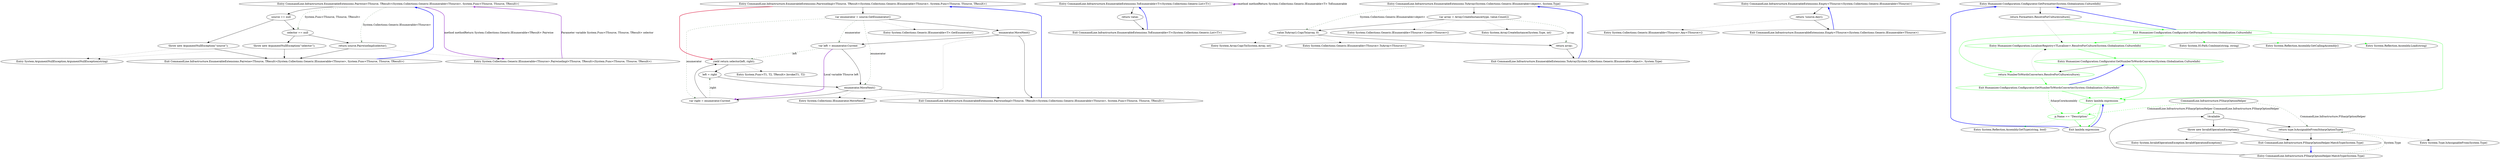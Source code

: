 digraph  {
n0 [label="Entry CommandLine.Infrastructure.EnumerableExtensions.Pairwise<TSource, TResult>(System.Collections.Generic.IEnumerable<TSource>, System.Func<TSource, TSource, TResult>)", span="10-10", cluster="CommandLine.Infrastructure.EnumerableExtensions.Pairwise<TSource, TResult>(System.Collections.Generic.IEnumerable<TSource>, System.Func<TSource, TSource, TResult>)"];
n1 [label="source == null", span="12-12", cluster="CommandLine.Infrastructure.EnumerableExtensions.Pairwise<TSource, TResult>(System.Collections.Generic.IEnumerable<TSource>, System.Func<TSource, TSource, TResult>)"];
n3 [label="selector == null", span="13-13", cluster="CommandLine.Infrastructure.EnumerableExtensions.Pairwise<TSource, TResult>(System.Collections.Generic.IEnumerable<TSource>, System.Func<TSource, TSource, TResult>)"];
n5 [label="return source.PairwiseImpl(selector);", span="15-15", cluster="CommandLine.Infrastructure.EnumerableExtensions.Pairwise<TSource, TResult>(System.Collections.Generic.IEnumerable<TSource>, System.Func<TSource, TSource, TResult>)"];
n2 [label="throw new ArgumentNullException(''source'');", span="12-12", cluster="CommandLine.Infrastructure.EnumerableExtensions.Pairwise<TSource, TResult>(System.Collections.Generic.IEnumerable<TSource>, System.Func<TSource, TSource, TResult>)"];
n4 [label="throw new ArgumentNullException(''selector'');", span="13-13", cluster="CommandLine.Infrastructure.EnumerableExtensions.Pairwise<TSource, TResult>(System.Collections.Generic.IEnumerable<TSource>, System.Func<TSource, TSource, TResult>)"];
n6 [label="Exit CommandLine.Infrastructure.EnumerableExtensions.Pairwise<TSource, TResult>(System.Collections.Generic.IEnumerable<TSource>, System.Func<TSource, TSource, TResult>)", span="10-10", cluster="CommandLine.Infrastructure.EnumerableExtensions.Pairwise<TSource, TResult>(System.Collections.Generic.IEnumerable<TSource>, System.Func<TSource, TSource, TResult>)"];
n7 [label="Entry System.ArgumentNullException.ArgumentNullException(string)", span="0-0", cluster="System.ArgumentNullException.ArgumentNullException(string)"];
n8 [label="Entry System.Collections.Generic.IEnumerable<TSource>.PairwiseImpl<TSource, TResult>(System.Func<TSource, TSource, TResult>)", span="18-18", cluster="System.Collections.Generic.IEnumerable<TSource>.PairwiseImpl<TSource, TResult>(System.Func<TSource, TSource, TResult>)"];
n9 [label="Entry CommandLine.Infrastructure.EnumerableExtensions.PairwiseImpl<TSource, TResult>(System.Collections.Generic.IEnumerable<TSource>, System.Func<TSource, TSource, TResult>)", span="18-18", cluster="CommandLine.Infrastructure.EnumerableExtensions.PairwiseImpl<TSource, TResult>(System.Collections.Generic.IEnumerable<TSource>, System.Func<TSource, TSource, TResult>)"];
n10 [label="var enumerator = source.GetEnumerator()", span="20-20", cluster="CommandLine.Infrastructure.EnumerableExtensions.PairwiseImpl<TSource, TResult>(System.Collections.Generic.IEnumerable<TSource>, System.Func<TSource, TSource, TResult>)"];
n15 [label="yield return selector(left, right);", span="29-29", cluster="CommandLine.Infrastructure.EnumerableExtensions.PairwiseImpl<TSource, TResult>(System.Collections.Generic.IEnumerable<TSource>, System.Func<TSource, TSource, TResult>)"];
n11 [label="enumerator.MoveNext()", span="22-22", cluster="CommandLine.Infrastructure.EnumerableExtensions.PairwiseImpl<TSource, TResult>(System.Collections.Generic.IEnumerable<TSource>, System.Func<TSource, TSource, TResult>)"];
n18 [label="Entry System.Collections.Generic.IEnumerable<T>.GetEnumerator()", span="0-0", cluster="System.Collections.Generic.IEnumerable<T>.GetEnumerator()"];
n12 [label="var left = enumerator.Current", span="24-24", cluster="CommandLine.Infrastructure.EnumerableExtensions.PairwiseImpl<TSource, TResult>(System.Collections.Generic.IEnumerable<TSource>, System.Func<TSource, TSource, TResult>)"];
n13 [label="enumerator.MoveNext()", span="26-26", cluster="CommandLine.Infrastructure.EnumerableExtensions.PairwiseImpl<TSource, TResult>(System.Collections.Generic.IEnumerable<TSource>, System.Func<TSource, TSource, TResult>)"];
n14 [label="var right = enumerator.Current", span="28-28", cluster="CommandLine.Infrastructure.EnumerableExtensions.PairwiseImpl<TSource, TResult>(System.Collections.Generic.IEnumerable<TSource>, System.Func<TSource, TSource, TResult>)"];
n17 [label="Exit CommandLine.Infrastructure.EnumerableExtensions.PairwiseImpl<TSource, TResult>(System.Collections.Generic.IEnumerable<TSource>, System.Func<TSource, TSource, TResult>)", span="18-18", cluster="CommandLine.Infrastructure.EnumerableExtensions.PairwiseImpl<TSource, TResult>(System.Collections.Generic.IEnumerable<TSource>, System.Func<TSource, TSource, TResult>)"];
n19 [label="Entry System.Collections.IEnumerator.MoveNext()", span="0-0", cluster="System.Collections.IEnumerator.MoveNext()"];
n16 [label="left = right", span="30-30", cluster="CommandLine.Infrastructure.EnumerableExtensions.PairwiseImpl<TSource, TResult>(System.Collections.Generic.IEnumerable<TSource>, System.Func<TSource, TSource, TResult>)"];
n20 [label="Entry System.Func<T1, T2, TResult>.Invoke(T1, T2)", span="0-0", cluster="System.Func<T1, T2, TResult>.Invoke(T1, T2)"];
n21 [label="Entry CommandLine.Infrastructure.EnumerableExtensions.ToEnumerable<T>(System.Collections.Generic.List<T>)", span="61-61", cluster="CommandLine.Infrastructure.EnumerableExtensions.ToEnumerable<T>(System.Collections.Generic.List<T>)"];
n22 [label="return value;", span="63-63", cluster="CommandLine.Infrastructure.EnumerableExtensions.ToEnumerable<T>(System.Collections.Generic.List<T>)"];
n23 [label="Exit CommandLine.Infrastructure.EnumerableExtensions.ToEnumerable<T>(System.Collections.Generic.List<T>)", span="61-61", cluster="CommandLine.Infrastructure.EnumerableExtensions.ToEnumerable<T>(System.Collections.Generic.List<T>)"];
n24 [label="Entry CommandLine.Infrastructure.EnumerableExtensions.ToArray(System.Collections.Generic.IEnumerable<object>, System.Type)", span="66-66", cluster="CommandLine.Infrastructure.EnumerableExtensions.ToArray(System.Collections.Generic.IEnumerable<object>, System.Type)"];
n25 [label="var array = Array.CreateInstance(type, value.Count())", span="68-68", cluster="CommandLine.Infrastructure.EnumerableExtensions.ToArray(System.Collections.Generic.IEnumerable<object>, System.Type)"];
n26 [label="value.ToArray().CopyTo(array, 0)", span="69-69", cluster="CommandLine.Infrastructure.EnumerableExtensions.ToArray(System.Collections.Generic.IEnumerable<object>, System.Type)"];
n29 [label="Entry System.Collections.Generic.IEnumerable<TSource>.Count<TSource>()", span="0-0", cluster="System.Collections.Generic.IEnumerable<TSource>.Count<TSource>()"];
n30 [label="Entry System.Array.CreateInstance(System.Type, int)", span="0-0", cluster="System.Array.CreateInstance(System.Type, int)"];
n27 [label="return array;", span="70-70", cluster="CommandLine.Infrastructure.EnumerableExtensions.ToArray(System.Collections.Generic.IEnumerable<object>, System.Type)"];
n31 [label="Entry System.Collections.Generic.IEnumerable<TSource>.ToArray<TSource>()", span="0-0", cluster="System.Collections.Generic.IEnumerable<TSource>.ToArray<TSource>()"];
n32 [label="Entry System.Array.CopyTo(System.Array, int)", span="0-0", cluster="System.Array.CopyTo(System.Array, int)"];
n28 [label="Exit CommandLine.Infrastructure.EnumerableExtensions.ToArray(System.Collections.Generic.IEnumerable<object>, System.Type)", span="66-66", cluster="CommandLine.Infrastructure.EnumerableExtensions.ToArray(System.Collections.Generic.IEnumerable<object>, System.Type)"];
n33 [label="Entry CommandLine.Infrastructure.EnumerableExtensions.Empty<TSource>(System.Collections.Generic.IEnumerable<TSource>)", span="73-73", cluster="CommandLine.Infrastructure.EnumerableExtensions.Empty<TSource>(System.Collections.Generic.IEnumerable<TSource>)"];
n34 [label="return !source.Any();", span="75-75", cluster="CommandLine.Infrastructure.EnumerableExtensions.Empty<TSource>(System.Collections.Generic.IEnumerable<TSource>)"];
n35 [label="Exit CommandLine.Infrastructure.EnumerableExtensions.Empty<TSource>(System.Collections.Generic.IEnumerable<TSource>)", span="73-73", cluster="CommandLine.Infrastructure.EnumerableExtensions.Empty<TSource>(System.Collections.Generic.IEnumerable<TSource>)"];
n36 [label="Entry System.Collections.Generic.IEnumerable<TSource>.Any<TSource>()", span="0-0", cluster="System.Collections.Generic.IEnumerable<TSource>.Any<TSource>()"];
m0_0 [label="Entry Humanizer.Configuration.Configurator.GetFormatter(System.Globalization.CultureInfo)", span="66-66", cluster="Humanizer.Configuration.Configurator.GetFormatter(System.Globalization.CultureInfo)", file="NameLookup.cs"];
m0_2 [label="Exit Humanizer.Configuration.Configurator.GetFormatter(System.Globalization.CultureInfo)", span="66-66", cluster="Humanizer.Configuration.Configurator.GetFormatter(System.Globalization.CultureInfo)", color=green, community=0, file="NameLookup.cs"];
m0_1 [label="return Formatters.ResolveForCulture(culture);", span="68-68", cluster="Humanizer.Configuration.Configurator.GetFormatter(System.Globalization.CultureInfo)", file="NameLookup.cs"];
m0_3 [label="Entry Humanizer.Configuration.LocaliserRegistry<TLocaliser>.ResolveForCulture(System.Globalization.CultureInfo)", span="46-46", cluster="Humanizer.Configuration.LocaliserRegistry<TLocaliser>.ResolveForCulture(System.Globalization.CultureInfo)", color=green, community=0, file="NameLookup.cs"];
m0_5 [label="return NumberToWordsConverters.ResolveForCulture(culture);", span="77-77", cluster="Humanizer.Configuration.Configurator.GetNumberToWordsConverter(System.Globalization.CultureInfo)", color=green, community=0, file="NameLookup.cs"];
m0_7 [label="Entry lambda expression", span="111-111", cluster="lambda expression", color=green, community=0, file="NameLookup.cs"];
m0_4 [label="Entry Humanizer.Configuration.Configurator.GetNumberToWordsConverter(System.Globalization.CultureInfo)", span="75-75", cluster="Humanizer.Configuration.Configurator.GetNumberToWordsConverter(System.Globalization.CultureInfo)", color=green, community=0, file="NameLookup.cs"];
m0_6 [label="Exit Humanizer.Configuration.Configurator.GetNumberToWordsConverter(System.Globalization.CultureInfo)", span="75-75", cluster="Humanizer.Configuration.Configurator.GetNumberToWordsConverter(System.Globalization.CultureInfo)", color=green, community=0, file="NameLookup.cs"];
m0_8 [label="p.Name == ''Description''", span="111-111", cluster="lambda expression", color=green, community=0, file="NameLookup.cs"];
m0_9 [label="Exit lambda expression", span="111-111", cluster="lambda expression", file="NameLookup.cs"];
m0_11 [label="Entry System.IO.Path.Combine(string, string)", span="0-0", cluster="System.IO.Path.Combine(string, string)", file="NameLookup.cs"];
m0_14 [label="Entry CommandLine.Infrastructure.FSharpOptionHelper.MatchType(System.Type)", span="34-34", cluster="CommandLine.Infrastructure.FSharpOptionHelper.MatchType(System.Type)", file="NameLookup.cs"];
m0_15 [label="!Available", span="36-36", cluster="CommandLine.Infrastructure.FSharpOptionHelper.MatchType(System.Type)", file="NameLookup.cs"];
m0_17 [label="return type.IsAssignableFrom(fsharpOptionType);", span="40-40", cluster="CommandLine.Infrastructure.FSharpOptionHelper.MatchType(System.Type)", file="NameLookup.cs"];
m0_16 [label="throw new InvalidOperationException();", span="38-38", cluster="CommandLine.Infrastructure.FSharpOptionHelper.MatchType(System.Type)", file="NameLookup.cs"];
m0_18 [label="Exit CommandLine.Infrastructure.FSharpOptionHelper.MatchType(System.Type)", span="34-34", cluster="CommandLine.Infrastructure.FSharpOptionHelper.MatchType(System.Type)", file="NameLookup.cs"];
m0_13 [label="Entry System.Reflection.Assembly.GetType(string, bool)", span="0-0", cluster="System.Reflection.Assembly.GetType(string, bool)", file="NameLookup.cs"];
m0_20 [label="Entry System.Type.IsAssignableFrom(System.Type)", span="0-0", cluster="System.Type.IsAssignableFrom(System.Type)", file="NameLookup.cs"];
m0_10 [label="Entry System.Reflection.Assembly.GetCallingAssembly()", span="0-0", cluster="System.Reflection.Assembly.GetCallingAssembly()", file="NameLookup.cs"];
m0_12 [label="Entry System.Reflection.Assembly.Load(string)", span="0-0", cluster="System.Reflection.Assembly.Load(string)", file="NameLookup.cs"];
m0_19 [label="Entry System.InvalidOperationException.InvalidOperationException()", span="0-0", cluster="System.InvalidOperationException.InvalidOperationException()", file="NameLookup.cs"];
m0_21 [label="CommandLine.Infrastructure.FSharpOptionHelper", span="", file="NameLookup.cs"];
n0 -> n1  [key=0, style=solid];
n0 -> n3  [key=1, style=dashed, color=darkseagreen4, label="System.Func<TSource, TSource, TResult>"];
n0 -> n5  [key=1, style=dashed, color=darkseagreen4, label="System.Collections.Generic.IEnumerable<TSource>"];
n0 -> n8  [key=3, color=darkorchid, style=bold, label="method methodReturn System.Collections.Generic.IEnumerable<TResult> Pairwise"];
n1 -> n2  [key=0, style=solid];
n1 -> n3  [key=0, style=solid];
n3 -> n4  [key=0, style=solid];
n3 -> n5  [key=0, style=solid];
n5 -> n6  [key=0, style=solid];
n5 -> n8  [key=2, style=dotted];
n2 -> n6  [key=0, style=solid];
n2 -> n7  [key=2, style=dotted];
n4 -> n6  [key=0, style=solid];
n4 -> n7  [key=2, style=dotted];
n6 -> n0  [key=0, style=bold, color=blue];
n8 -> n0  [key=3, color=darkorchid, style=bold, label="Parameter variable System.Func<TSource, TSource, TResult> selector"];
n9 -> n10  [key=0, style=solid];
n9 -> n15  [key=0, style=bold, color=crimson];
n10 -> n11  [key=0, style=solid];
n10 -> n18  [key=2, style=dotted];
n10 -> n12  [key=1, style=dashed, color=darkseagreen4, label=enumerator];
n10 -> n13  [key=1, style=dashed, color=darkseagreen4, label=enumerator];
n10 -> n14  [key=1, style=dashed, color=darkseagreen4, label=enumerator];
n15 -> n16  [key=0, style=solid];
n15 -> n20  [key=2, style=dotted];
n11 -> n12  [key=0, style=solid];
n11 -> n17  [key=0, style=solid];
n11 -> n19  [key=2, style=dotted];
n12 -> n13  [key=0, style=solid];
n12 -> n15  [key=1, style=dashed, color=darkseagreen4, label=left];
n12 -> n14  [key=3, color=darkorchid, style=bold, label="Local variable TSource left"];
n13 -> n14  [key=0, style=solid];
n13 -> n17  [key=0, style=solid];
n13 -> n19  [key=2, style=dotted];
n14 -> n15  [key=0, style=solid];
n14 -> n16  [key=1, style=dashed, color=darkseagreen4, label=right];
n17 -> n9  [key=0, style=bold, color=blue];
n16 -> n13  [key=0, style=solid];
n21 -> n22  [key=0, style=solid];
n21 -> n21  [key=3, color=darkorchid, style=bold, label="method methodReturn System.Collections.Generic.IEnumerable<T> ToEnumerable"];
n22 -> n23  [key=0, style=solid];
n23 -> n21  [key=0, style=bold, color=blue];
n24 -> n25  [key=0, style=solid];
n24 -> n26  [key=1, style=dashed, color=darkseagreen4, label="System.Collections.Generic.IEnumerable<object>"];
n25 -> n26  [key=0, style=solid];
n25 -> n29  [key=2, style=dotted];
n25 -> n30  [key=2, style=dotted];
n25 -> n27  [key=1, style=dashed, color=darkseagreen4, label=array];
n26 -> n27  [key=0, style=solid];
n26 -> n31  [key=2, style=dotted];
n26 -> n32  [key=2, style=dotted];
n27 -> n28  [key=0, style=solid];
n28 -> n24  [key=0, style=bold, color=blue];
n33 -> n34  [key=0, style=solid];
n34 -> n35  [key=0, style=solid];
n34 -> n36  [key=2, style=dotted];
n35 -> n33  [key=0, style=bold, color=blue];
m0_0 -> m0_1  [key=0, style=solid];
m0_2 -> m0_3  [key=0, style=solid, color=green];
m0_2 -> m0_5  [key=0, style=solid, color=green];
m0_2 -> m0_7  [key=0, style=solid, color=green];
m0_2 -> m0_10  [key=2, style=dotted, color=green];
m0_2 -> m0_11  [key=2, style=dotted, color=green];
m0_2 -> m0_12  [key=2, style=dotted, color=green];
m0_2 -> m0_0  [key=0, style=bold, color=blue];
m0_1 -> m0_2  [key=0, style=solid, color=green];
m0_1 -> m0_3  [key=2, style=dotted];
m0_3 -> m0_4  [key=0, style=solid, color=green];
m0_5 -> m0_6  [key=0, style=solid, color=green];
m0_5 -> m0_3  [key=2, style=dotted];
m0_7 -> m0_8  [key=0, style=solid, color=green];
m0_7 -> m0_9  [key=0, style=solid, color=green];
m0_4 -> m0_7  [key=0, style=solid, color=green];
m0_4 -> m0_5  [key=0, style=solid];
m0_6 -> m0_7  [key=0, style=solid, color=green];
m0_6 -> m0_8  [key=1, style=dashed, color=green, label=fsharpCoreAssembly];
m0_6 -> m0_4  [key=0, style=bold, color=blue];
m0_8 -> m0_9  [key=0, style=solid, color=green];
m0_8 -> m0_13  [key=2, style=dotted, color=green];
m0_9 -> m0_0  [key=0, style=bold, color=blue];
m0_9 -> m0_7  [key=0, style=bold, color=blue];
m0_14 -> m0_15  [key=0, style=solid];
m0_14 -> m0_17  [key=1, style=dashed, color=darkseagreen4, label="System.Type"];
m0_15 -> m0_16  [key=0, style=solid];
m0_15 -> m0_17  [key=0, style=solid];
m0_17 -> m0_18  [key=0, style=solid];
m0_17 -> m0_20  [key=2, style=dotted];
m0_16 -> m0_18  [key=0, style=solid];
m0_16 -> m0_19  [key=2, style=dotted];
m0_18 -> m0_14  [key=0, style=bold, color=blue];
m0_21 -> m0_8  [key=1, style=dashed, color=green, label="CommandLine.Infrastructure.FSharpOptionHelper"];
m0_21 -> m0_15  [key=1, style=dashed, color=darkseagreen4, label="CommandLine.Infrastructure.FSharpOptionHelper"];
m0_21 -> m0_17  [key=1, style=dashed, color=darkseagreen4, label="CommandLine.Infrastructure.FSharpOptionHelper"];
}
